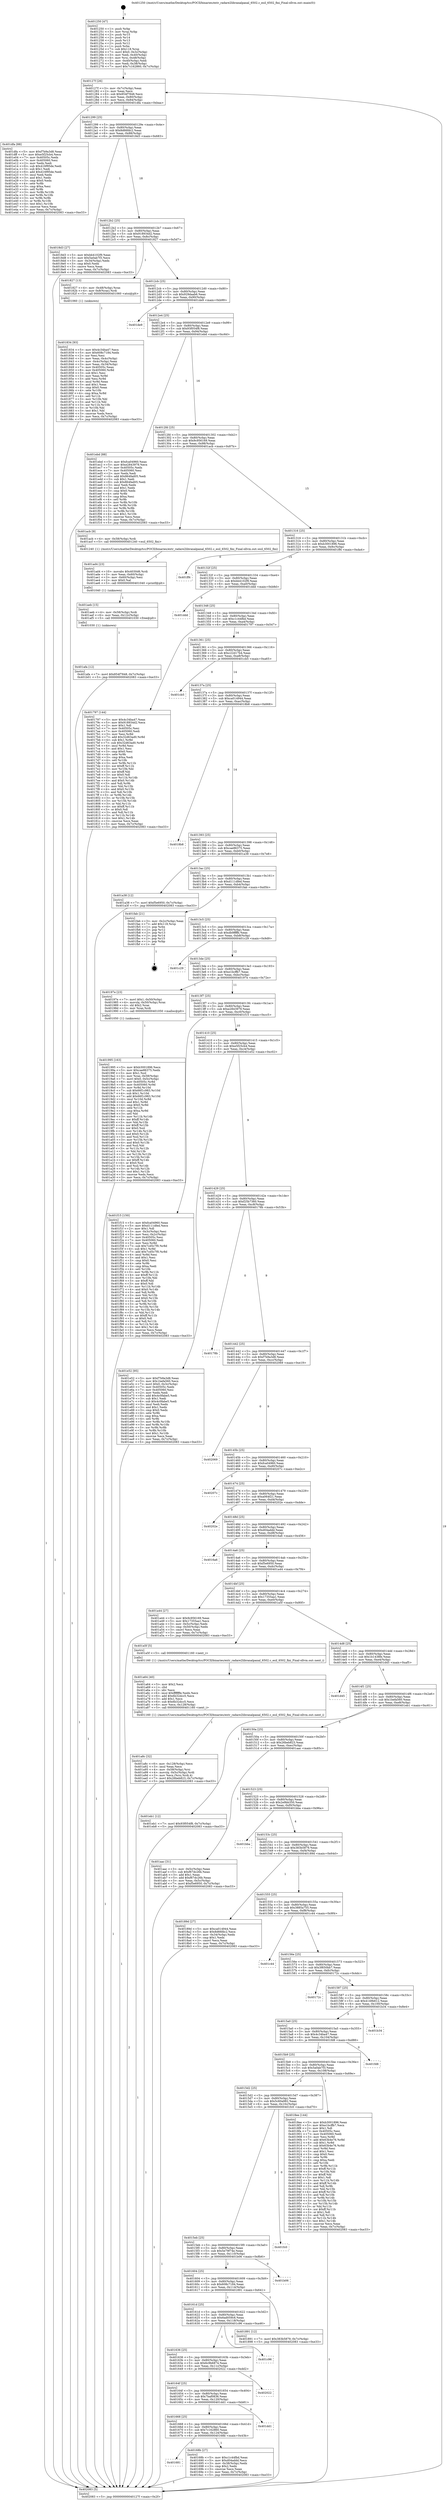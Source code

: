digraph "0x401250" {
  label = "0x401250 (/mnt/c/Users/mathe/Desktop/tcc/POCII/binaries/extr_radare2libranalpanal_6502.c_esil_6502_fini_Final-ollvm.out::main(0))"
  labelloc = "t"
  node[shape=record]

  Entry [label="",width=0.3,height=0.3,shape=circle,fillcolor=black,style=filled]
  "0x40127f" [label="{
     0x40127f [26]\l
     | [instrs]\l
     &nbsp;&nbsp;0x40127f \<+3\>: mov -0x7c(%rbp),%eax\l
     &nbsp;&nbsp;0x401282 \<+2\>: mov %eax,%ecx\l
     &nbsp;&nbsp;0x401284 \<+6\>: sub $0x854f7848,%ecx\l
     &nbsp;&nbsp;0x40128a \<+3\>: mov %eax,-0x80(%rbp)\l
     &nbsp;&nbsp;0x40128d \<+6\>: mov %ecx,-0x84(%rbp)\l
     &nbsp;&nbsp;0x401293 \<+6\>: je 0000000000401dfa \<main+0xbaa\>\l
  }"]
  "0x401dfa" [label="{
     0x401dfa [88]\l
     | [instrs]\l
     &nbsp;&nbsp;0x401dfa \<+5\>: mov $0xf7b9a3d8,%eax\l
     &nbsp;&nbsp;0x401dff \<+5\>: mov $0xe5f25cb4,%ecx\l
     &nbsp;&nbsp;0x401e04 \<+7\>: mov 0x40505c,%edx\l
     &nbsp;&nbsp;0x401e0b \<+7\>: mov 0x405060,%esi\l
     &nbsp;&nbsp;0x401e12 \<+2\>: mov %edx,%edi\l
     &nbsp;&nbsp;0x401e14 \<+6\>: sub $0x416f95de,%edi\l
     &nbsp;&nbsp;0x401e1a \<+3\>: sub $0x1,%edi\l
     &nbsp;&nbsp;0x401e1d \<+6\>: add $0x416f95de,%edi\l
     &nbsp;&nbsp;0x401e23 \<+3\>: imul %edi,%edx\l
     &nbsp;&nbsp;0x401e26 \<+3\>: and $0x1,%edx\l
     &nbsp;&nbsp;0x401e29 \<+3\>: cmp $0x0,%edx\l
     &nbsp;&nbsp;0x401e2c \<+4\>: sete %r8b\l
     &nbsp;&nbsp;0x401e30 \<+3\>: cmp $0xa,%esi\l
     &nbsp;&nbsp;0x401e33 \<+4\>: setl %r9b\l
     &nbsp;&nbsp;0x401e37 \<+3\>: mov %r8b,%r10b\l
     &nbsp;&nbsp;0x401e3a \<+3\>: and %r9b,%r10b\l
     &nbsp;&nbsp;0x401e3d \<+3\>: xor %r9b,%r8b\l
     &nbsp;&nbsp;0x401e40 \<+3\>: or %r8b,%r10b\l
     &nbsp;&nbsp;0x401e43 \<+4\>: test $0x1,%r10b\l
     &nbsp;&nbsp;0x401e47 \<+3\>: cmovne %ecx,%eax\l
     &nbsp;&nbsp;0x401e4a \<+3\>: mov %eax,-0x7c(%rbp)\l
     &nbsp;&nbsp;0x401e4d \<+5\>: jmp 0000000000402083 \<main+0xe33\>\l
  }"]
  "0x401299" [label="{
     0x401299 [25]\l
     | [instrs]\l
     &nbsp;&nbsp;0x401299 \<+5\>: jmp 000000000040129e \<main+0x4e\>\l
     &nbsp;&nbsp;0x40129e \<+3\>: mov -0x80(%rbp),%eax\l
     &nbsp;&nbsp;0x4012a1 \<+5\>: sub $0x8d66fdc2,%eax\l
     &nbsp;&nbsp;0x4012a6 \<+6\>: mov %eax,-0x88(%rbp)\l
     &nbsp;&nbsp;0x4012ac \<+6\>: je 00000000004018d3 \<main+0x683\>\l
  }"]
  Exit [label="",width=0.3,height=0.3,shape=circle,fillcolor=black,style=filled,peripheries=2]
  "0x4018d3" [label="{
     0x4018d3 [27]\l
     | [instrs]\l
     &nbsp;&nbsp;0x4018d3 \<+5\>: mov $0xbb4102f9,%eax\l
     &nbsp;&nbsp;0x4018d8 \<+5\>: mov $0x5a0ab7f3,%ecx\l
     &nbsp;&nbsp;0x4018dd \<+3\>: mov -0x34(%rbp),%edx\l
     &nbsp;&nbsp;0x4018e0 \<+3\>: cmp $0x0,%edx\l
     &nbsp;&nbsp;0x4018e3 \<+3\>: cmove %ecx,%eax\l
     &nbsp;&nbsp;0x4018e6 \<+3\>: mov %eax,-0x7c(%rbp)\l
     &nbsp;&nbsp;0x4018e9 \<+5\>: jmp 0000000000402083 \<main+0xe33\>\l
  }"]
  "0x4012b2" [label="{
     0x4012b2 [25]\l
     | [instrs]\l
     &nbsp;&nbsp;0x4012b2 \<+5\>: jmp 00000000004012b7 \<main+0x67\>\l
     &nbsp;&nbsp;0x4012b7 \<+3\>: mov -0x80(%rbp),%eax\l
     &nbsp;&nbsp;0x4012ba \<+5\>: sub $0x918934d2,%eax\l
     &nbsp;&nbsp;0x4012bf \<+6\>: mov %eax,-0x8c(%rbp)\l
     &nbsp;&nbsp;0x4012c5 \<+6\>: je 0000000000401827 \<main+0x5d7\>\l
  }"]
  "0x401afa" [label="{
     0x401afa [12]\l
     | [instrs]\l
     &nbsp;&nbsp;0x401afa \<+7\>: movl $0x854f7848,-0x7c(%rbp)\l
     &nbsp;&nbsp;0x401b01 \<+5\>: jmp 0000000000402083 \<main+0xe33\>\l
  }"]
  "0x401827" [label="{
     0x401827 [13]\l
     | [instrs]\l
     &nbsp;&nbsp;0x401827 \<+4\>: mov -0x48(%rbp),%rax\l
     &nbsp;&nbsp;0x40182b \<+4\>: mov 0x8(%rax),%rdi\l
     &nbsp;&nbsp;0x40182f \<+5\>: call 0000000000401060 \<atoi@plt\>\l
     | [calls]\l
     &nbsp;&nbsp;0x401060 \{1\} (unknown)\l
  }"]
  "0x4012cb" [label="{
     0x4012cb [25]\l
     | [instrs]\l
     &nbsp;&nbsp;0x4012cb \<+5\>: jmp 00000000004012d0 \<main+0x80\>\l
     &nbsp;&nbsp;0x4012d0 \<+3\>: mov -0x80(%rbp),%eax\l
     &nbsp;&nbsp;0x4012d3 \<+5\>: sub $0x929daab6,%eax\l
     &nbsp;&nbsp;0x4012d8 \<+6\>: mov %eax,-0x90(%rbp)\l
     &nbsp;&nbsp;0x4012de \<+6\>: je 0000000000401de9 \<main+0xb99\>\l
  }"]
  "0x401aeb" [label="{
     0x401aeb [15]\l
     | [instrs]\l
     &nbsp;&nbsp;0x401aeb \<+4\>: mov -0x58(%rbp),%rdi\l
     &nbsp;&nbsp;0x401aef \<+6\>: mov %eax,-0x12c(%rbp)\l
     &nbsp;&nbsp;0x401af5 \<+5\>: call 0000000000401030 \<free@plt\>\l
     | [calls]\l
     &nbsp;&nbsp;0x401030 \{1\} (unknown)\l
  }"]
  "0x401de9" [label="{
     0x401de9\l
  }", style=dashed]
  "0x4012e4" [label="{
     0x4012e4 [25]\l
     | [instrs]\l
     &nbsp;&nbsp;0x4012e4 \<+5\>: jmp 00000000004012e9 \<main+0x99\>\l
     &nbsp;&nbsp;0x4012e9 \<+3\>: mov -0x80(%rbp),%eax\l
     &nbsp;&nbsp;0x4012ec \<+5\>: sub $0x93f054f8,%eax\l
     &nbsp;&nbsp;0x4012f1 \<+6\>: mov %eax,-0x94(%rbp)\l
     &nbsp;&nbsp;0x4012f7 \<+6\>: je 0000000000401ebd \<main+0xc6d\>\l
  }"]
  "0x401ad4" [label="{
     0x401ad4 [23]\l
     | [instrs]\l
     &nbsp;&nbsp;0x401ad4 \<+10\>: movabs $0x4030d6,%rdi\l
     &nbsp;&nbsp;0x401ade \<+3\>: mov %eax,-0x60(%rbp)\l
     &nbsp;&nbsp;0x401ae1 \<+3\>: mov -0x60(%rbp),%esi\l
     &nbsp;&nbsp;0x401ae4 \<+2\>: mov $0x0,%al\l
     &nbsp;&nbsp;0x401ae6 \<+5\>: call 0000000000401040 \<printf@plt\>\l
     | [calls]\l
     &nbsp;&nbsp;0x401040 \{1\} (unknown)\l
  }"]
  "0x401ebd" [label="{
     0x401ebd [88]\l
     | [instrs]\l
     &nbsp;&nbsp;0x401ebd \<+5\>: mov $0xfca04960,%eax\l
     &nbsp;&nbsp;0x401ec2 \<+5\>: mov $0xe2843979,%ecx\l
     &nbsp;&nbsp;0x401ec7 \<+7\>: mov 0x40505c,%edx\l
     &nbsp;&nbsp;0x401ece \<+7\>: mov 0x405060,%esi\l
     &nbsp;&nbsp;0x401ed5 \<+2\>: mov %edx,%edi\l
     &nbsp;&nbsp;0x401ed7 \<+6\>: add $0x864fad05,%edi\l
     &nbsp;&nbsp;0x401edd \<+3\>: sub $0x1,%edi\l
     &nbsp;&nbsp;0x401ee0 \<+6\>: sub $0x864fad05,%edi\l
     &nbsp;&nbsp;0x401ee6 \<+3\>: imul %edi,%edx\l
     &nbsp;&nbsp;0x401ee9 \<+3\>: and $0x1,%edx\l
     &nbsp;&nbsp;0x401eec \<+3\>: cmp $0x0,%edx\l
     &nbsp;&nbsp;0x401eef \<+4\>: sete %r8b\l
     &nbsp;&nbsp;0x401ef3 \<+3\>: cmp $0xa,%esi\l
     &nbsp;&nbsp;0x401ef6 \<+4\>: setl %r9b\l
     &nbsp;&nbsp;0x401efa \<+3\>: mov %r8b,%r10b\l
     &nbsp;&nbsp;0x401efd \<+3\>: and %r9b,%r10b\l
     &nbsp;&nbsp;0x401f00 \<+3\>: xor %r9b,%r8b\l
     &nbsp;&nbsp;0x401f03 \<+3\>: or %r8b,%r10b\l
     &nbsp;&nbsp;0x401f06 \<+4\>: test $0x1,%r10b\l
     &nbsp;&nbsp;0x401f0a \<+3\>: cmovne %ecx,%eax\l
     &nbsp;&nbsp;0x401f0d \<+3\>: mov %eax,-0x7c(%rbp)\l
     &nbsp;&nbsp;0x401f10 \<+5\>: jmp 0000000000402083 \<main+0xe33\>\l
  }"]
  "0x4012fd" [label="{
     0x4012fd [25]\l
     | [instrs]\l
     &nbsp;&nbsp;0x4012fd \<+5\>: jmp 0000000000401302 \<main+0xb2\>\l
     &nbsp;&nbsp;0x401302 \<+3\>: mov -0x80(%rbp),%eax\l
     &nbsp;&nbsp;0x401305 \<+5\>: sub $0x9c956169,%eax\l
     &nbsp;&nbsp;0x40130a \<+6\>: mov %eax,-0x98(%rbp)\l
     &nbsp;&nbsp;0x401310 \<+6\>: je 0000000000401acb \<main+0x87b\>\l
  }"]
  "0x401a8c" [label="{
     0x401a8c [32]\l
     | [instrs]\l
     &nbsp;&nbsp;0x401a8c \<+6\>: mov -0x128(%rbp),%ecx\l
     &nbsp;&nbsp;0x401a92 \<+3\>: imul %eax,%ecx\l
     &nbsp;&nbsp;0x401a95 \<+4\>: mov -0x58(%rbp),%rsi\l
     &nbsp;&nbsp;0x401a99 \<+4\>: movslq -0x5c(%rbp),%rdi\l
     &nbsp;&nbsp;0x401a9d \<+3\>: mov %ecx,(%rsi,%rdi,4)\l
     &nbsp;&nbsp;0x401aa0 \<+7\>: movl $0x26beb823,-0x7c(%rbp)\l
     &nbsp;&nbsp;0x401aa7 \<+5\>: jmp 0000000000402083 \<main+0xe33\>\l
  }"]
  "0x401acb" [label="{
     0x401acb [9]\l
     | [instrs]\l
     &nbsp;&nbsp;0x401acb \<+4\>: mov -0x58(%rbp),%rdi\l
     &nbsp;&nbsp;0x401acf \<+5\>: call 0000000000401240 \<esil_6502_fini\>\l
     | [calls]\l
     &nbsp;&nbsp;0x401240 \{1\} (/mnt/c/Users/mathe/Desktop/tcc/POCII/binaries/extr_radare2libranalpanal_6502.c_esil_6502_fini_Final-ollvm.out::esil_6502_fini)\l
  }"]
  "0x401316" [label="{
     0x401316 [25]\l
     | [instrs]\l
     &nbsp;&nbsp;0x401316 \<+5\>: jmp 000000000040131b \<main+0xcb\>\l
     &nbsp;&nbsp;0x40131b \<+3\>: mov -0x80(%rbp),%eax\l
     &nbsp;&nbsp;0x40131e \<+5\>: sub $0xb3001896,%eax\l
     &nbsp;&nbsp;0x401323 \<+6\>: mov %eax,-0x9c(%rbp)\l
     &nbsp;&nbsp;0x401329 \<+6\>: je 0000000000401ff4 \<main+0xda4\>\l
  }"]
  "0x401a64" [label="{
     0x401a64 [40]\l
     | [instrs]\l
     &nbsp;&nbsp;0x401a64 \<+5\>: mov $0x2,%ecx\l
     &nbsp;&nbsp;0x401a69 \<+1\>: cltd\l
     &nbsp;&nbsp;0x401a6a \<+2\>: idiv %ecx\l
     &nbsp;&nbsp;0x401a6c \<+6\>: imul $0xfffffffe,%edx,%ecx\l
     &nbsp;&nbsp;0x401a72 \<+6\>: add $0x6b32dcc5,%ecx\l
     &nbsp;&nbsp;0x401a78 \<+3\>: add $0x1,%ecx\l
     &nbsp;&nbsp;0x401a7b \<+6\>: sub $0x6b32dcc5,%ecx\l
     &nbsp;&nbsp;0x401a81 \<+6\>: mov %ecx,-0x128(%rbp)\l
     &nbsp;&nbsp;0x401a87 \<+5\>: call 0000000000401160 \<next_i\>\l
     | [calls]\l
     &nbsp;&nbsp;0x401160 \{1\} (/mnt/c/Users/mathe/Desktop/tcc/POCII/binaries/extr_radare2libranalpanal_6502.c_esil_6502_fini_Final-ollvm.out::next_i)\l
  }"]
  "0x401ff4" [label="{
     0x401ff4\l
  }", style=dashed]
  "0x40132f" [label="{
     0x40132f [25]\l
     | [instrs]\l
     &nbsp;&nbsp;0x40132f \<+5\>: jmp 0000000000401334 \<main+0xe4\>\l
     &nbsp;&nbsp;0x401334 \<+3\>: mov -0x80(%rbp),%eax\l
     &nbsp;&nbsp;0x401337 \<+5\>: sub $0xbb4102f9,%eax\l
     &nbsp;&nbsp;0x40133c \<+6\>: mov %eax,-0xa0(%rbp)\l
     &nbsp;&nbsp;0x401342 \<+6\>: je 0000000000401ddd \<main+0xb8d\>\l
  }"]
  "0x401995" [label="{
     0x401995 [163]\l
     | [instrs]\l
     &nbsp;&nbsp;0x401995 \<+5\>: mov $0xb3001896,%ecx\l
     &nbsp;&nbsp;0x40199a \<+5\>: mov $0xcae86375,%edx\l
     &nbsp;&nbsp;0x40199f \<+3\>: mov $0x1,%sil\l
     &nbsp;&nbsp;0x4019a2 \<+4\>: mov %rax,-0x58(%rbp)\l
     &nbsp;&nbsp;0x4019a6 \<+7\>: movl $0x0,-0x5c(%rbp)\l
     &nbsp;&nbsp;0x4019ad \<+8\>: mov 0x40505c,%r8d\l
     &nbsp;&nbsp;0x4019b5 \<+8\>: mov 0x405060,%r9d\l
     &nbsp;&nbsp;0x4019bd \<+3\>: mov %r8d,%r10d\l
     &nbsp;&nbsp;0x4019c0 \<+7\>: sub $0x66f1c983,%r10d\l
     &nbsp;&nbsp;0x4019c7 \<+4\>: sub $0x1,%r10d\l
     &nbsp;&nbsp;0x4019cb \<+7\>: add $0x66f1c983,%r10d\l
     &nbsp;&nbsp;0x4019d2 \<+4\>: imul %r10d,%r8d\l
     &nbsp;&nbsp;0x4019d6 \<+4\>: and $0x1,%r8d\l
     &nbsp;&nbsp;0x4019da \<+4\>: cmp $0x0,%r8d\l
     &nbsp;&nbsp;0x4019de \<+4\>: sete %r11b\l
     &nbsp;&nbsp;0x4019e2 \<+4\>: cmp $0xa,%r9d\l
     &nbsp;&nbsp;0x4019e6 \<+3\>: setl %bl\l
     &nbsp;&nbsp;0x4019e9 \<+3\>: mov %r11b,%r14b\l
     &nbsp;&nbsp;0x4019ec \<+4\>: xor $0xff,%r14b\l
     &nbsp;&nbsp;0x4019f0 \<+3\>: mov %bl,%r15b\l
     &nbsp;&nbsp;0x4019f3 \<+4\>: xor $0xff,%r15b\l
     &nbsp;&nbsp;0x4019f7 \<+4\>: xor $0x0,%sil\l
     &nbsp;&nbsp;0x4019fb \<+3\>: mov %r14b,%r12b\l
     &nbsp;&nbsp;0x4019fe \<+4\>: and $0x0,%r12b\l
     &nbsp;&nbsp;0x401a02 \<+3\>: and %sil,%r11b\l
     &nbsp;&nbsp;0x401a05 \<+3\>: mov %r15b,%r13b\l
     &nbsp;&nbsp;0x401a08 \<+4\>: and $0x0,%r13b\l
     &nbsp;&nbsp;0x401a0c \<+3\>: and %sil,%bl\l
     &nbsp;&nbsp;0x401a0f \<+3\>: or %r11b,%r12b\l
     &nbsp;&nbsp;0x401a12 \<+3\>: or %bl,%r13b\l
     &nbsp;&nbsp;0x401a15 \<+3\>: xor %r13b,%r12b\l
     &nbsp;&nbsp;0x401a18 \<+3\>: or %r15b,%r14b\l
     &nbsp;&nbsp;0x401a1b \<+4\>: xor $0xff,%r14b\l
     &nbsp;&nbsp;0x401a1f \<+4\>: or $0x0,%sil\l
     &nbsp;&nbsp;0x401a23 \<+3\>: and %sil,%r14b\l
     &nbsp;&nbsp;0x401a26 \<+3\>: or %r14b,%r12b\l
     &nbsp;&nbsp;0x401a29 \<+4\>: test $0x1,%r12b\l
     &nbsp;&nbsp;0x401a2d \<+3\>: cmovne %edx,%ecx\l
     &nbsp;&nbsp;0x401a30 \<+3\>: mov %ecx,-0x7c(%rbp)\l
     &nbsp;&nbsp;0x401a33 \<+5\>: jmp 0000000000402083 \<main+0xe33\>\l
  }"]
  "0x401ddd" [label="{
     0x401ddd\l
  }", style=dashed]
  "0x401348" [label="{
     0x401348 [25]\l
     | [instrs]\l
     &nbsp;&nbsp;0x401348 \<+5\>: jmp 000000000040134d \<main+0xfd\>\l
     &nbsp;&nbsp;0x40134d \<+3\>: mov -0x80(%rbp),%eax\l
     &nbsp;&nbsp;0x401350 \<+5\>: sub $0xc1c44fbd,%eax\l
     &nbsp;&nbsp;0x401355 \<+6\>: mov %eax,-0xa4(%rbp)\l
     &nbsp;&nbsp;0x40135b \<+6\>: je 0000000000401797 \<main+0x547\>\l
  }"]
  "0x401834" [label="{
     0x401834 [93]\l
     | [instrs]\l
     &nbsp;&nbsp;0x401834 \<+5\>: mov $0x4c34ba47,%ecx\l
     &nbsp;&nbsp;0x401839 \<+5\>: mov $0x608c7184,%edx\l
     &nbsp;&nbsp;0x40183e \<+2\>: xor %esi,%esi\l
     &nbsp;&nbsp;0x401840 \<+3\>: mov %eax,-0x4c(%rbp)\l
     &nbsp;&nbsp;0x401843 \<+3\>: mov -0x4c(%rbp),%eax\l
     &nbsp;&nbsp;0x401846 \<+3\>: mov %eax,-0x34(%rbp)\l
     &nbsp;&nbsp;0x401849 \<+7\>: mov 0x40505c,%eax\l
     &nbsp;&nbsp;0x401850 \<+8\>: mov 0x405060,%r8d\l
     &nbsp;&nbsp;0x401858 \<+3\>: sub $0x1,%esi\l
     &nbsp;&nbsp;0x40185b \<+3\>: mov %eax,%r9d\l
     &nbsp;&nbsp;0x40185e \<+3\>: add %esi,%r9d\l
     &nbsp;&nbsp;0x401861 \<+4\>: imul %r9d,%eax\l
     &nbsp;&nbsp;0x401865 \<+3\>: and $0x1,%eax\l
     &nbsp;&nbsp;0x401868 \<+3\>: cmp $0x0,%eax\l
     &nbsp;&nbsp;0x40186b \<+4\>: sete %r10b\l
     &nbsp;&nbsp;0x40186f \<+4\>: cmp $0xa,%r8d\l
     &nbsp;&nbsp;0x401873 \<+4\>: setl %r11b\l
     &nbsp;&nbsp;0x401877 \<+3\>: mov %r10b,%bl\l
     &nbsp;&nbsp;0x40187a \<+3\>: and %r11b,%bl\l
     &nbsp;&nbsp;0x40187d \<+3\>: xor %r11b,%r10b\l
     &nbsp;&nbsp;0x401880 \<+3\>: or %r10b,%bl\l
     &nbsp;&nbsp;0x401883 \<+3\>: test $0x1,%bl\l
     &nbsp;&nbsp;0x401886 \<+3\>: cmovne %edx,%ecx\l
     &nbsp;&nbsp;0x401889 \<+3\>: mov %ecx,-0x7c(%rbp)\l
     &nbsp;&nbsp;0x40188c \<+5\>: jmp 0000000000402083 \<main+0xe33\>\l
  }"]
  "0x401797" [label="{
     0x401797 [144]\l
     | [instrs]\l
     &nbsp;&nbsp;0x401797 \<+5\>: mov $0x4c34ba47,%eax\l
     &nbsp;&nbsp;0x40179c \<+5\>: mov $0x918934d2,%ecx\l
     &nbsp;&nbsp;0x4017a1 \<+2\>: mov $0x1,%dl\l
     &nbsp;&nbsp;0x4017a3 \<+7\>: mov 0x40505c,%esi\l
     &nbsp;&nbsp;0x4017aa \<+7\>: mov 0x405060,%edi\l
     &nbsp;&nbsp;0x4017b1 \<+3\>: mov %esi,%r8d\l
     &nbsp;&nbsp;0x4017b4 \<+7\>: add $0x32d63ad0,%r8d\l
     &nbsp;&nbsp;0x4017bb \<+4\>: sub $0x1,%r8d\l
     &nbsp;&nbsp;0x4017bf \<+7\>: sub $0x32d63ad0,%r8d\l
     &nbsp;&nbsp;0x4017c6 \<+4\>: imul %r8d,%esi\l
     &nbsp;&nbsp;0x4017ca \<+3\>: and $0x1,%esi\l
     &nbsp;&nbsp;0x4017cd \<+3\>: cmp $0x0,%esi\l
     &nbsp;&nbsp;0x4017d0 \<+4\>: sete %r9b\l
     &nbsp;&nbsp;0x4017d4 \<+3\>: cmp $0xa,%edi\l
     &nbsp;&nbsp;0x4017d7 \<+4\>: setl %r10b\l
     &nbsp;&nbsp;0x4017db \<+3\>: mov %r9b,%r11b\l
     &nbsp;&nbsp;0x4017de \<+4\>: xor $0xff,%r11b\l
     &nbsp;&nbsp;0x4017e2 \<+3\>: mov %r10b,%bl\l
     &nbsp;&nbsp;0x4017e5 \<+3\>: xor $0xff,%bl\l
     &nbsp;&nbsp;0x4017e8 \<+3\>: xor $0x0,%dl\l
     &nbsp;&nbsp;0x4017eb \<+3\>: mov %r11b,%r14b\l
     &nbsp;&nbsp;0x4017ee \<+4\>: and $0x0,%r14b\l
     &nbsp;&nbsp;0x4017f2 \<+3\>: and %dl,%r9b\l
     &nbsp;&nbsp;0x4017f5 \<+3\>: mov %bl,%r15b\l
     &nbsp;&nbsp;0x4017f8 \<+4\>: and $0x0,%r15b\l
     &nbsp;&nbsp;0x4017fc \<+3\>: and %dl,%r10b\l
     &nbsp;&nbsp;0x4017ff \<+3\>: or %r9b,%r14b\l
     &nbsp;&nbsp;0x401802 \<+3\>: or %r10b,%r15b\l
     &nbsp;&nbsp;0x401805 \<+3\>: xor %r15b,%r14b\l
     &nbsp;&nbsp;0x401808 \<+3\>: or %bl,%r11b\l
     &nbsp;&nbsp;0x40180b \<+4\>: xor $0xff,%r11b\l
     &nbsp;&nbsp;0x40180f \<+3\>: or $0x0,%dl\l
     &nbsp;&nbsp;0x401812 \<+3\>: and %dl,%r11b\l
     &nbsp;&nbsp;0x401815 \<+3\>: or %r11b,%r14b\l
     &nbsp;&nbsp;0x401818 \<+4\>: test $0x1,%r14b\l
     &nbsp;&nbsp;0x40181c \<+3\>: cmovne %ecx,%eax\l
     &nbsp;&nbsp;0x40181f \<+3\>: mov %eax,-0x7c(%rbp)\l
     &nbsp;&nbsp;0x401822 \<+5\>: jmp 0000000000402083 \<main+0xe33\>\l
  }"]
  "0x401361" [label="{
     0x401361 [25]\l
     | [instrs]\l
     &nbsp;&nbsp;0x401361 \<+5\>: jmp 0000000000401366 \<main+0x116\>\l
     &nbsp;&nbsp;0x401366 \<+3\>: mov -0x80(%rbp),%eax\l
     &nbsp;&nbsp;0x401369 \<+5\>: sub $0xc22d17b4,%eax\l
     &nbsp;&nbsp;0x40136e \<+6\>: mov %eax,-0xa8(%rbp)\l
     &nbsp;&nbsp;0x401374 \<+6\>: je 0000000000401cb5 \<main+0xa65\>\l
  }"]
  "0x401250" [label="{
     0x401250 [47]\l
     | [instrs]\l
     &nbsp;&nbsp;0x401250 \<+1\>: push %rbp\l
     &nbsp;&nbsp;0x401251 \<+3\>: mov %rsp,%rbp\l
     &nbsp;&nbsp;0x401254 \<+2\>: push %r15\l
     &nbsp;&nbsp;0x401256 \<+2\>: push %r14\l
     &nbsp;&nbsp;0x401258 \<+2\>: push %r13\l
     &nbsp;&nbsp;0x40125a \<+2\>: push %r12\l
     &nbsp;&nbsp;0x40125c \<+1\>: push %rbx\l
     &nbsp;&nbsp;0x40125d \<+7\>: sub $0x118,%rsp\l
     &nbsp;&nbsp;0x401264 \<+7\>: movl $0x0,-0x3c(%rbp)\l
     &nbsp;&nbsp;0x40126b \<+3\>: mov %edi,-0x40(%rbp)\l
     &nbsp;&nbsp;0x40126e \<+4\>: mov %rsi,-0x48(%rbp)\l
     &nbsp;&nbsp;0x401272 \<+3\>: mov -0x40(%rbp),%edi\l
     &nbsp;&nbsp;0x401275 \<+3\>: mov %edi,-0x38(%rbp)\l
     &nbsp;&nbsp;0x401278 \<+7\>: movl $0x7c162860,-0x7c(%rbp)\l
  }"]
  "0x401cb5" [label="{
     0x401cb5\l
  }", style=dashed]
  "0x40137a" [label="{
     0x40137a [25]\l
     | [instrs]\l
     &nbsp;&nbsp;0x40137a \<+5\>: jmp 000000000040137f \<main+0x12f\>\l
     &nbsp;&nbsp;0x40137f \<+3\>: mov -0x80(%rbp),%eax\l
     &nbsp;&nbsp;0x401382 \<+5\>: sub $0xca014944,%eax\l
     &nbsp;&nbsp;0x401387 \<+6\>: mov %eax,-0xac(%rbp)\l
     &nbsp;&nbsp;0x40138d \<+6\>: je 00000000004018b8 \<main+0x668\>\l
  }"]
  "0x402083" [label="{
     0x402083 [5]\l
     | [instrs]\l
     &nbsp;&nbsp;0x402083 \<+5\>: jmp 000000000040127f \<main+0x2f\>\l
  }"]
  "0x4018b8" [label="{
     0x4018b8\l
  }", style=dashed]
  "0x401393" [label="{
     0x401393 [25]\l
     | [instrs]\l
     &nbsp;&nbsp;0x401393 \<+5\>: jmp 0000000000401398 \<main+0x148\>\l
     &nbsp;&nbsp;0x401398 \<+3\>: mov -0x80(%rbp),%eax\l
     &nbsp;&nbsp;0x40139b \<+5\>: sub $0xcae86375,%eax\l
     &nbsp;&nbsp;0x4013a0 \<+6\>: mov %eax,-0xb0(%rbp)\l
     &nbsp;&nbsp;0x4013a6 \<+6\>: je 0000000000401a38 \<main+0x7e8\>\l
  }"]
  "0x401681" [label="{
     0x401681\l
  }", style=dashed]
  "0x401a38" [label="{
     0x401a38 [12]\l
     | [instrs]\l
     &nbsp;&nbsp;0x401a38 \<+7\>: movl $0xf5e6950,-0x7c(%rbp)\l
     &nbsp;&nbsp;0x401a3f \<+5\>: jmp 0000000000402083 \<main+0xe33\>\l
  }"]
  "0x4013ac" [label="{
     0x4013ac [25]\l
     | [instrs]\l
     &nbsp;&nbsp;0x4013ac \<+5\>: jmp 00000000004013b1 \<main+0x161\>\l
     &nbsp;&nbsp;0x4013b1 \<+3\>: mov -0x80(%rbp),%eax\l
     &nbsp;&nbsp;0x4013b4 \<+5\>: sub $0xd111dfed,%eax\l
     &nbsp;&nbsp;0x4013b9 \<+6\>: mov %eax,-0xb4(%rbp)\l
     &nbsp;&nbsp;0x4013bf \<+6\>: je 0000000000401fab \<main+0xd5b\>\l
  }"]
  "0x40168b" [label="{
     0x40168b [27]\l
     | [instrs]\l
     &nbsp;&nbsp;0x40168b \<+5\>: mov $0xc1c44fbd,%eax\l
     &nbsp;&nbsp;0x401690 \<+5\>: mov $0xd04addd,%ecx\l
     &nbsp;&nbsp;0x401695 \<+3\>: mov -0x38(%rbp),%edx\l
     &nbsp;&nbsp;0x401698 \<+3\>: cmp $0x2,%edx\l
     &nbsp;&nbsp;0x40169b \<+3\>: cmovne %ecx,%eax\l
     &nbsp;&nbsp;0x40169e \<+3\>: mov %eax,-0x7c(%rbp)\l
     &nbsp;&nbsp;0x4016a1 \<+5\>: jmp 0000000000402083 \<main+0xe33\>\l
  }"]
  "0x401fab" [label="{
     0x401fab [21]\l
     | [instrs]\l
     &nbsp;&nbsp;0x401fab \<+3\>: mov -0x2c(%rbp),%eax\l
     &nbsp;&nbsp;0x401fae \<+7\>: add $0x118,%rsp\l
     &nbsp;&nbsp;0x401fb5 \<+1\>: pop %rbx\l
     &nbsp;&nbsp;0x401fb6 \<+2\>: pop %r12\l
     &nbsp;&nbsp;0x401fb8 \<+2\>: pop %r13\l
     &nbsp;&nbsp;0x401fba \<+2\>: pop %r14\l
     &nbsp;&nbsp;0x401fbc \<+2\>: pop %r15\l
     &nbsp;&nbsp;0x401fbe \<+1\>: pop %rbp\l
     &nbsp;&nbsp;0x401fbf \<+1\>: ret\l
  }"]
  "0x4013c5" [label="{
     0x4013c5 [25]\l
     | [instrs]\l
     &nbsp;&nbsp;0x4013c5 \<+5\>: jmp 00000000004013ca \<main+0x17a\>\l
     &nbsp;&nbsp;0x4013ca \<+3\>: mov -0x80(%rbp),%eax\l
     &nbsp;&nbsp;0x4013cd \<+5\>: sub $0xdb9ffffb,%eax\l
     &nbsp;&nbsp;0x4013d2 \<+6\>: mov %eax,-0xb8(%rbp)\l
     &nbsp;&nbsp;0x4013d8 \<+6\>: je 0000000000401c29 \<main+0x9d9\>\l
  }"]
  "0x401668" [label="{
     0x401668 [25]\l
     | [instrs]\l
     &nbsp;&nbsp;0x401668 \<+5\>: jmp 000000000040166d \<main+0x41d\>\l
     &nbsp;&nbsp;0x40166d \<+3\>: mov -0x80(%rbp),%eax\l
     &nbsp;&nbsp;0x401670 \<+5\>: sub $0x7c162860,%eax\l
     &nbsp;&nbsp;0x401675 \<+6\>: mov %eax,-0x124(%rbp)\l
     &nbsp;&nbsp;0x40167b \<+6\>: je 000000000040168b \<main+0x43b\>\l
  }"]
  "0x401c29" [label="{
     0x401c29\l
  }", style=dashed]
  "0x4013de" [label="{
     0x4013de [25]\l
     | [instrs]\l
     &nbsp;&nbsp;0x4013de \<+5\>: jmp 00000000004013e3 \<main+0x193\>\l
     &nbsp;&nbsp;0x4013e3 \<+3\>: mov -0x80(%rbp),%eax\l
     &nbsp;&nbsp;0x4013e6 \<+5\>: sub $0xe1bcffb7,%eax\l
     &nbsp;&nbsp;0x4013eb \<+6\>: mov %eax,-0xbc(%rbp)\l
     &nbsp;&nbsp;0x4013f1 \<+6\>: je 000000000040197e \<main+0x72e\>\l
  }"]
  "0x401dd1" [label="{
     0x401dd1\l
  }", style=dashed]
  "0x40197e" [label="{
     0x40197e [23]\l
     | [instrs]\l
     &nbsp;&nbsp;0x40197e \<+7\>: movl $0x1,-0x50(%rbp)\l
     &nbsp;&nbsp;0x401985 \<+4\>: movslq -0x50(%rbp),%rax\l
     &nbsp;&nbsp;0x401989 \<+4\>: shl $0x2,%rax\l
     &nbsp;&nbsp;0x40198d \<+3\>: mov %rax,%rdi\l
     &nbsp;&nbsp;0x401990 \<+5\>: call 0000000000401050 \<malloc@plt\>\l
     | [calls]\l
     &nbsp;&nbsp;0x401050 \{1\} (unknown)\l
  }"]
  "0x4013f7" [label="{
     0x4013f7 [25]\l
     | [instrs]\l
     &nbsp;&nbsp;0x4013f7 \<+5\>: jmp 00000000004013fc \<main+0x1ac\>\l
     &nbsp;&nbsp;0x4013fc \<+3\>: mov -0x80(%rbp),%eax\l
     &nbsp;&nbsp;0x4013ff \<+5\>: sub $0xe2843979,%eax\l
     &nbsp;&nbsp;0x401404 \<+6\>: mov %eax,-0xc0(%rbp)\l
     &nbsp;&nbsp;0x40140a \<+6\>: je 0000000000401f15 \<main+0xcc5\>\l
  }"]
  "0x40164f" [label="{
     0x40164f [25]\l
     | [instrs]\l
     &nbsp;&nbsp;0x40164f \<+5\>: jmp 0000000000401654 \<main+0x404\>\l
     &nbsp;&nbsp;0x401654 \<+3\>: mov -0x80(%rbp),%eax\l
     &nbsp;&nbsp;0x401657 \<+5\>: sub $0x7baf0836,%eax\l
     &nbsp;&nbsp;0x40165c \<+6\>: mov %eax,-0x120(%rbp)\l
     &nbsp;&nbsp;0x401662 \<+6\>: je 0000000000401dd1 \<main+0xb81\>\l
  }"]
  "0x401f15" [label="{
     0x401f15 [150]\l
     | [instrs]\l
     &nbsp;&nbsp;0x401f15 \<+5\>: mov $0xfca04960,%eax\l
     &nbsp;&nbsp;0x401f1a \<+5\>: mov $0xd111dfed,%ecx\l
     &nbsp;&nbsp;0x401f1f \<+2\>: mov $0x1,%dl\l
     &nbsp;&nbsp;0x401f21 \<+3\>: mov -0x3c(%rbp),%esi\l
     &nbsp;&nbsp;0x401f24 \<+3\>: mov %esi,-0x2c(%rbp)\l
     &nbsp;&nbsp;0x401f27 \<+7\>: mov 0x40505c,%esi\l
     &nbsp;&nbsp;0x401f2e \<+7\>: mov 0x405060,%edi\l
     &nbsp;&nbsp;0x401f35 \<+3\>: mov %esi,%r8d\l
     &nbsp;&nbsp;0x401f38 \<+7\>: sub $0x7cd5c7f0,%r8d\l
     &nbsp;&nbsp;0x401f3f \<+4\>: sub $0x1,%r8d\l
     &nbsp;&nbsp;0x401f43 \<+7\>: add $0x7cd5c7f0,%r8d\l
     &nbsp;&nbsp;0x401f4a \<+4\>: imul %r8d,%esi\l
     &nbsp;&nbsp;0x401f4e \<+3\>: and $0x1,%esi\l
     &nbsp;&nbsp;0x401f51 \<+3\>: cmp $0x0,%esi\l
     &nbsp;&nbsp;0x401f54 \<+4\>: sete %r9b\l
     &nbsp;&nbsp;0x401f58 \<+3\>: cmp $0xa,%edi\l
     &nbsp;&nbsp;0x401f5b \<+4\>: setl %r10b\l
     &nbsp;&nbsp;0x401f5f \<+3\>: mov %r9b,%r11b\l
     &nbsp;&nbsp;0x401f62 \<+4\>: xor $0xff,%r11b\l
     &nbsp;&nbsp;0x401f66 \<+3\>: mov %r10b,%bl\l
     &nbsp;&nbsp;0x401f69 \<+3\>: xor $0xff,%bl\l
     &nbsp;&nbsp;0x401f6c \<+3\>: xor $0x0,%dl\l
     &nbsp;&nbsp;0x401f6f \<+3\>: mov %r11b,%r14b\l
     &nbsp;&nbsp;0x401f72 \<+4\>: and $0x0,%r14b\l
     &nbsp;&nbsp;0x401f76 \<+3\>: and %dl,%r9b\l
     &nbsp;&nbsp;0x401f79 \<+3\>: mov %bl,%r15b\l
     &nbsp;&nbsp;0x401f7c \<+4\>: and $0x0,%r15b\l
     &nbsp;&nbsp;0x401f80 \<+3\>: and %dl,%r10b\l
     &nbsp;&nbsp;0x401f83 \<+3\>: or %r9b,%r14b\l
     &nbsp;&nbsp;0x401f86 \<+3\>: or %r10b,%r15b\l
     &nbsp;&nbsp;0x401f89 \<+3\>: xor %r15b,%r14b\l
     &nbsp;&nbsp;0x401f8c \<+3\>: or %bl,%r11b\l
     &nbsp;&nbsp;0x401f8f \<+4\>: xor $0xff,%r11b\l
     &nbsp;&nbsp;0x401f93 \<+3\>: or $0x0,%dl\l
     &nbsp;&nbsp;0x401f96 \<+3\>: and %dl,%r11b\l
     &nbsp;&nbsp;0x401f99 \<+3\>: or %r11b,%r14b\l
     &nbsp;&nbsp;0x401f9c \<+4\>: test $0x1,%r14b\l
     &nbsp;&nbsp;0x401fa0 \<+3\>: cmovne %ecx,%eax\l
     &nbsp;&nbsp;0x401fa3 \<+3\>: mov %eax,-0x7c(%rbp)\l
     &nbsp;&nbsp;0x401fa6 \<+5\>: jmp 0000000000402083 \<main+0xe33\>\l
  }"]
  "0x401410" [label="{
     0x401410 [25]\l
     | [instrs]\l
     &nbsp;&nbsp;0x401410 \<+5\>: jmp 0000000000401415 \<main+0x1c5\>\l
     &nbsp;&nbsp;0x401415 \<+3\>: mov -0x80(%rbp),%eax\l
     &nbsp;&nbsp;0x401418 \<+5\>: sub $0xe5f25cb4,%eax\l
     &nbsp;&nbsp;0x40141d \<+6\>: mov %eax,-0xc4(%rbp)\l
     &nbsp;&nbsp;0x401423 \<+6\>: je 0000000000401e52 \<main+0xc02\>\l
  }"]
  "0x402022" [label="{
     0x402022\l
  }", style=dashed]
  "0x401e52" [label="{
     0x401e52 [95]\l
     | [instrs]\l
     &nbsp;&nbsp;0x401e52 \<+5\>: mov $0xf7b9a3d8,%eax\l
     &nbsp;&nbsp;0x401e57 \<+5\>: mov $0x1befa560,%ecx\l
     &nbsp;&nbsp;0x401e5c \<+7\>: movl $0x0,-0x3c(%rbp)\l
     &nbsp;&nbsp;0x401e63 \<+7\>: mov 0x40505c,%edx\l
     &nbsp;&nbsp;0x401e6a \<+7\>: mov 0x405060,%esi\l
     &nbsp;&nbsp;0x401e71 \<+2\>: mov %edx,%edi\l
     &nbsp;&nbsp;0x401e73 \<+6\>: add $0x4c0fabe5,%edi\l
     &nbsp;&nbsp;0x401e79 \<+3\>: sub $0x1,%edi\l
     &nbsp;&nbsp;0x401e7c \<+6\>: sub $0x4c0fabe5,%edi\l
     &nbsp;&nbsp;0x401e82 \<+3\>: imul %edi,%edx\l
     &nbsp;&nbsp;0x401e85 \<+3\>: and $0x1,%edx\l
     &nbsp;&nbsp;0x401e88 \<+3\>: cmp $0x0,%edx\l
     &nbsp;&nbsp;0x401e8b \<+4\>: sete %r8b\l
     &nbsp;&nbsp;0x401e8f \<+3\>: cmp $0xa,%esi\l
     &nbsp;&nbsp;0x401e92 \<+4\>: setl %r9b\l
     &nbsp;&nbsp;0x401e96 \<+3\>: mov %r8b,%r10b\l
     &nbsp;&nbsp;0x401e99 \<+3\>: and %r9b,%r10b\l
     &nbsp;&nbsp;0x401e9c \<+3\>: xor %r9b,%r8b\l
     &nbsp;&nbsp;0x401e9f \<+3\>: or %r8b,%r10b\l
     &nbsp;&nbsp;0x401ea2 \<+4\>: test $0x1,%r10b\l
     &nbsp;&nbsp;0x401ea6 \<+3\>: cmovne %ecx,%eax\l
     &nbsp;&nbsp;0x401ea9 \<+3\>: mov %eax,-0x7c(%rbp)\l
     &nbsp;&nbsp;0x401eac \<+5\>: jmp 0000000000402083 \<main+0xe33\>\l
  }"]
  "0x401429" [label="{
     0x401429 [25]\l
     | [instrs]\l
     &nbsp;&nbsp;0x401429 \<+5\>: jmp 000000000040142e \<main+0x1de\>\l
     &nbsp;&nbsp;0x40142e \<+3\>: mov -0x80(%rbp),%eax\l
     &nbsp;&nbsp;0x401431 \<+5\>: sub $0xf25b7360,%eax\l
     &nbsp;&nbsp;0x401436 \<+6\>: mov %eax,-0xc8(%rbp)\l
     &nbsp;&nbsp;0x40143c \<+6\>: je 000000000040178b \<main+0x53b\>\l
  }"]
  "0x401636" [label="{
     0x401636 [25]\l
     | [instrs]\l
     &nbsp;&nbsp;0x401636 \<+5\>: jmp 000000000040163b \<main+0x3eb\>\l
     &nbsp;&nbsp;0x40163b \<+3\>: mov -0x80(%rbp),%eax\l
     &nbsp;&nbsp;0x40163e \<+5\>: sub $0x6c9b6874,%eax\l
     &nbsp;&nbsp;0x401643 \<+6\>: mov %eax,-0x11c(%rbp)\l
     &nbsp;&nbsp;0x401649 \<+6\>: je 0000000000402022 \<main+0xdd2\>\l
  }"]
  "0x40178b" [label="{
     0x40178b\l
  }", style=dashed]
  "0x401442" [label="{
     0x401442 [25]\l
     | [instrs]\l
     &nbsp;&nbsp;0x401442 \<+5\>: jmp 0000000000401447 \<main+0x1f7\>\l
     &nbsp;&nbsp;0x401447 \<+3\>: mov -0x80(%rbp),%eax\l
     &nbsp;&nbsp;0x40144a \<+5\>: sub $0xf7b9a3d8,%eax\l
     &nbsp;&nbsp;0x40144f \<+6\>: mov %eax,-0xcc(%rbp)\l
     &nbsp;&nbsp;0x401455 \<+6\>: je 0000000000402069 \<main+0xe19\>\l
  }"]
  "0x401c96" [label="{
     0x401c96\l
  }", style=dashed]
  "0x402069" [label="{
     0x402069\l
  }", style=dashed]
  "0x40145b" [label="{
     0x40145b [25]\l
     | [instrs]\l
     &nbsp;&nbsp;0x40145b \<+5\>: jmp 0000000000401460 \<main+0x210\>\l
     &nbsp;&nbsp;0x401460 \<+3\>: mov -0x80(%rbp),%eax\l
     &nbsp;&nbsp;0x401463 \<+5\>: sub $0xfca04960,%eax\l
     &nbsp;&nbsp;0x401468 \<+6\>: mov %eax,-0xd0(%rbp)\l
     &nbsp;&nbsp;0x40146e \<+6\>: je 000000000040207c \<main+0xe2c\>\l
  }"]
  "0x40161d" [label="{
     0x40161d [25]\l
     | [instrs]\l
     &nbsp;&nbsp;0x40161d \<+5\>: jmp 0000000000401622 \<main+0x3d2\>\l
     &nbsp;&nbsp;0x401622 \<+3\>: mov -0x80(%rbp),%eax\l
     &nbsp;&nbsp;0x401625 \<+5\>: sub $0x6ad059c6,%eax\l
     &nbsp;&nbsp;0x40162a \<+6\>: mov %eax,-0x118(%rbp)\l
     &nbsp;&nbsp;0x401630 \<+6\>: je 0000000000401c96 \<main+0xa46\>\l
  }"]
  "0x40207c" [label="{
     0x40207c\l
  }", style=dashed]
  "0x401474" [label="{
     0x401474 [25]\l
     | [instrs]\l
     &nbsp;&nbsp;0x401474 \<+5\>: jmp 0000000000401479 \<main+0x229\>\l
     &nbsp;&nbsp;0x401479 \<+3\>: mov -0x80(%rbp),%eax\l
     &nbsp;&nbsp;0x40147c \<+5\>: sub $0xa064f21,%eax\l
     &nbsp;&nbsp;0x401481 \<+6\>: mov %eax,-0xd4(%rbp)\l
     &nbsp;&nbsp;0x401487 \<+6\>: je 000000000040202e \<main+0xdde\>\l
  }"]
  "0x401891" [label="{
     0x401891 [12]\l
     | [instrs]\l
     &nbsp;&nbsp;0x401891 \<+7\>: movl $0x383b5879,-0x7c(%rbp)\l
     &nbsp;&nbsp;0x401898 \<+5\>: jmp 0000000000402083 \<main+0xe33\>\l
  }"]
  "0x40202e" [label="{
     0x40202e\l
  }", style=dashed]
  "0x40148d" [label="{
     0x40148d [25]\l
     | [instrs]\l
     &nbsp;&nbsp;0x40148d \<+5\>: jmp 0000000000401492 \<main+0x242\>\l
     &nbsp;&nbsp;0x401492 \<+3\>: mov -0x80(%rbp),%eax\l
     &nbsp;&nbsp;0x401495 \<+5\>: sub $0xd04addd,%eax\l
     &nbsp;&nbsp;0x40149a \<+6\>: mov %eax,-0xd8(%rbp)\l
     &nbsp;&nbsp;0x4014a0 \<+6\>: je 00000000004016a6 \<main+0x456\>\l
  }"]
  "0x401604" [label="{
     0x401604 [25]\l
     | [instrs]\l
     &nbsp;&nbsp;0x401604 \<+5\>: jmp 0000000000401609 \<main+0x3b9\>\l
     &nbsp;&nbsp;0x401609 \<+3\>: mov -0x80(%rbp),%eax\l
     &nbsp;&nbsp;0x40160c \<+5\>: sub $0x608c7184,%eax\l
     &nbsp;&nbsp;0x401611 \<+6\>: mov %eax,-0x114(%rbp)\l
     &nbsp;&nbsp;0x401617 \<+6\>: je 0000000000401891 \<main+0x641\>\l
  }"]
  "0x4016a6" [label="{
     0x4016a6\l
  }", style=dashed]
  "0x4014a6" [label="{
     0x4014a6 [25]\l
     | [instrs]\l
     &nbsp;&nbsp;0x4014a6 \<+5\>: jmp 00000000004014ab \<main+0x25b\>\l
     &nbsp;&nbsp;0x4014ab \<+3\>: mov -0x80(%rbp),%eax\l
     &nbsp;&nbsp;0x4014ae \<+5\>: sub $0xf5e6950,%eax\l
     &nbsp;&nbsp;0x4014b3 \<+6\>: mov %eax,-0xdc(%rbp)\l
     &nbsp;&nbsp;0x4014b9 \<+6\>: je 0000000000401a44 \<main+0x7f4\>\l
  }"]
  "0x401b06" [label="{
     0x401b06\l
  }", style=dashed]
  "0x401a44" [label="{
     0x401a44 [27]\l
     | [instrs]\l
     &nbsp;&nbsp;0x401a44 \<+5\>: mov $0x9c956169,%eax\l
     &nbsp;&nbsp;0x401a49 \<+5\>: mov $0x17355aa1,%ecx\l
     &nbsp;&nbsp;0x401a4e \<+3\>: mov -0x5c(%rbp),%edx\l
     &nbsp;&nbsp;0x401a51 \<+3\>: cmp -0x50(%rbp),%edx\l
     &nbsp;&nbsp;0x401a54 \<+3\>: cmovl %ecx,%eax\l
     &nbsp;&nbsp;0x401a57 \<+3\>: mov %eax,-0x7c(%rbp)\l
     &nbsp;&nbsp;0x401a5a \<+5\>: jmp 0000000000402083 \<main+0xe33\>\l
  }"]
  "0x4014bf" [label="{
     0x4014bf [25]\l
     | [instrs]\l
     &nbsp;&nbsp;0x4014bf \<+5\>: jmp 00000000004014c4 \<main+0x274\>\l
     &nbsp;&nbsp;0x4014c4 \<+3\>: mov -0x80(%rbp),%eax\l
     &nbsp;&nbsp;0x4014c7 \<+5\>: sub $0x17355aa1,%eax\l
     &nbsp;&nbsp;0x4014cc \<+6\>: mov %eax,-0xe0(%rbp)\l
     &nbsp;&nbsp;0x4014d2 \<+6\>: je 0000000000401a5f \<main+0x80f\>\l
  }"]
  "0x4015eb" [label="{
     0x4015eb [25]\l
     | [instrs]\l
     &nbsp;&nbsp;0x4015eb \<+5\>: jmp 00000000004015f0 \<main+0x3a0\>\l
     &nbsp;&nbsp;0x4015f0 \<+3\>: mov -0x80(%rbp),%eax\l
     &nbsp;&nbsp;0x4015f3 \<+5\>: sub $0x5e79f74e,%eax\l
     &nbsp;&nbsp;0x4015f8 \<+6\>: mov %eax,-0x110(%rbp)\l
     &nbsp;&nbsp;0x4015fe \<+6\>: je 0000000000401b06 \<main+0x8b6\>\l
  }"]
  "0x401a5f" [label="{
     0x401a5f [5]\l
     | [instrs]\l
     &nbsp;&nbsp;0x401a5f \<+5\>: call 0000000000401160 \<next_i\>\l
     | [calls]\l
     &nbsp;&nbsp;0x401160 \{1\} (/mnt/c/Users/mathe/Desktop/tcc/POCII/binaries/extr_radare2libranalpanal_6502.c_esil_6502_fini_Final-ollvm.out::next_i)\l
  }"]
  "0x4014d8" [label="{
     0x4014d8 [25]\l
     | [instrs]\l
     &nbsp;&nbsp;0x4014d8 \<+5\>: jmp 00000000004014dd \<main+0x28d\>\l
     &nbsp;&nbsp;0x4014dd \<+3\>: mov -0x80(%rbp),%eax\l
     &nbsp;&nbsp;0x4014e0 \<+5\>: sub $0x1b1438fe,%eax\l
     &nbsp;&nbsp;0x4014e5 \<+6\>: mov %eax,-0xe4(%rbp)\l
     &nbsp;&nbsp;0x4014eb \<+6\>: je 0000000000401d45 \<main+0xaf5\>\l
  }"]
  "0x401fc0" [label="{
     0x401fc0\l
  }", style=dashed]
  "0x401d45" [label="{
     0x401d45\l
  }", style=dashed]
  "0x4014f1" [label="{
     0x4014f1 [25]\l
     | [instrs]\l
     &nbsp;&nbsp;0x4014f1 \<+5\>: jmp 00000000004014f6 \<main+0x2a6\>\l
     &nbsp;&nbsp;0x4014f6 \<+3\>: mov -0x80(%rbp),%eax\l
     &nbsp;&nbsp;0x4014f9 \<+5\>: sub $0x1befa560,%eax\l
     &nbsp;&nbsp;0x4014fe \<+6\>: mov %eax,-0xe8(%rbp)\l
     &nbsp;&nbsp;0x401504 \<+6\>: je 0000000000401eb1 \<main+0xc61\>\l
  }"]
  "0x4015d2" [label="{
     0x4015d2 [25]\l
     | [instrs]\l
     &nbsp;&nbsp;0x4015d2 \<+5\>: jmp 00000000004015d7 \<main+0x387\>\l
     &nbsp;&nbsp;0x4015d7 \<+3\>: mov -0x80(%rbp),%eax\l
     &nbsp;&nbsp;0x4015da \<+5\>: sub $0x5c60a982,%eax\l
     &nbsp;&nbsp;0x4015df \<+6\>: mov %eax,-0x10c(%rbp)\l
     &nbsp;&nbsp;0x4015e5 \<+6\>: je 0000000000401fc0 \<main+0xd70\>\l
  }"]
  "0x401eb1" [label="{
     0x401eb1 [12]\l
     | [instrs]\l
     &nbsp;&nbsp;0x401eb1 \<+7\>: movl $0x93f054f8,-0x7c(%rbp)\l
     &nbsp;&nbsp;0x401eb8 \<+5\>: jmp 0000000000402083 \<main+0xe33\>\l
  }"]
  "0x40150a" [label="{
     0x40150a [25]\l
     | [instrs]\l
     &nbsp;&nbsp;0x40150a \<+5\>: jmp 000000000040150f \<main+0x2bf\>\l
     &nbsp;&nbsp;0x40150f \<+3\>: mov -0x80(%rbp),%eax\l
     &nbsp;&nbsp;0x401512 \<+5\>: sub $0x26beb823,%eax\l
     &nbsp;&nbsp;0x401517 \<+6\>: mov %eax,-0xec(%rbp)\l
     &nbsp;&nbsp;0x40151d \<+6\>: je 0000000000401aac \<main+0x85c\>\l
  }"]
  "0x4018ee" [label="{
     0x4018ee [144]\l
     | [instrs]\l
     &nbsp;&nbsp;0x4018ee \<+5\>: mov $0xb3001896,%eax\l
     &nbsp;&nbsp;0x4018f3 \<+5\>: mov $0xe1bcffb7,%ecx\l
     &nbsp;&nbsp;0x4018f8 \<+2\>: mov $0x1,%dl\l
     &nbsp;&nbsp;0x4018fa \<+7\>: mov 0x40505c,%esi\l
     &nbsp;&nbsp;0x401901 \<+7\>: mov 0x405060,%edi\l
     &nbsp;&nbsp;0x401908 \<+3\>: mov %esi,%r8d\l
     &nbsp;&nbsp;0x40190b \<+7\>: add $0x63b4e76,%r8d\l
     &nbsp;&nbsp;0x401912 \<+4\>: sub $0x1,%r8d\l
     &nbsp;&nbsp;0x401916 \<+7\>: sub $0x63b4e76,%r8d\l
     &nbsp;&nbsp;0x40191d \<+4\>: imul %r8d,%esi\l
     &nbsp;&nbsp;0x401921 \<+3\>: and $0x1,%esi\l
     &nbsp;&nbsp;0x401924 \<+3\>: cmp $0x0,%esi\l
     &nbsp;&nbsp;0x401927 \<+4\>: sete %r9b\l
     &nbsp;&nbsp;0x40192b \<+3\>: cmp $0xa,%edi\l
     &nbsp;&nbsp;0x40192e \<+4\>: setl %r10b\l
     &nbsp;&nbsp;0x401932 \<+3\>: mov %r9b,%r11b\l
     &nbsp;&nbsp;0x401935 \<+4\>: xor $0xff,%r11b\l
     &nbsp;&nbsp;0x401939 \<+3\>: mov %r10b,%bl\l
     &nbsp;&nbsp;0x40193c \<+3\>: xor $0xff,%bl\l
     &nbsp;&nbsp;0x40193f \<+3\>: xor $0x1,%dl\l
     &nbsp;&nbsp;0x401942 \<+3\>: mov %r11b,%r14b\l
     &nbsp;&nbsp;0x401945 \<+4\>: and $0xff,%r14b\l
     &nbsp;&nbsp;0x401949 \<+3\>: and %dl,%r9b\l
     &nbsp;&nbsp;0x40194c \<+3\>: mov %bl,%r15b\l
     &nbsp;&nbsp;0x40194f \<+4\>: and $0xff,%r15b\l
     &nbsp;&nbsp;0x401953 \<+3\>: and %dl,%r10b\l
     &nbsp;&nbsp;0x401956 \<+3\>: or %r9b,%r14b\l
     &nbsp;&nbsp;0x401959 \<+3\>: or %r10b,%r15b\l
     &nbsp;&nbsp;0x40195c \<+3\>: xor %r15b,%r14b\l
     &nbsp;&nbsp;0x40195f \<+3\>: or %bl,%r11b\l
     &nbsp;&nbsp;0x401962 \<+4\>: xor $0xff,%r11b\l
     &nbsp;&nbsp;0x401966 \<+3\>: or $0x1,%dl\l
     &nbsp;&nbsp;0x401969 \<+3\>: and %dl,%r11b\l
     &nbsp;&nbsp;0x40196c \<+3\>: or %r11b,%r14b\l
     &nbsp;&nbsp;0x40196f \<+4\>: test $0x1,%r14b\l
     &nbsp;&nbsp;0x401973 \<+3\>: cmovne %ecx,%eax\l
     &nbsp;&nbsp;0x401976 \<+3\>: mov %eax,-0x7c(%rbp)\l
     &nbsp;&nbsp;0x401979 \<+5\>: jmp 0000000000402083 \<main+0xe33\>\l
  }"]
  "0x401aac" [label="{
     0x401aac [31]\l
     | [instrs]\l
     &nbsp;&nbsp;0x401aac \<+3\>: mov -0x5c(%rbp),%eax\l
     &nbsp;&nbsp;0x401aaf \<+5\>: sub $0xf67dc26b,%eax\l
     &nbsp;&nbsp;0x401ab4 \<+3\>: add $0x1,%eax\l
     &nbsp;&nbsp;0x401ab7 \<+5\>: add $0xf67dc26b,%eax\l
     &nbsp;&nbsp;0x401abc \<+3\>: mov %eax,-0x5c(%rbp)\l
     &nbsp;&nbsp;0x401abf \<+7\>: movl $0xf5e6950,-0x7c(%rbp)\l
     &nbsp;&nbsp;0x401ac6 \<+5\>: jmp 0000000000402083 \<main+0xe33\>\l
  }"]
  "0x401523" [label="{
     0x401523 [25]\l
     | [instrs]\l
     &nbsp;&nbsp;0x401523 \<+5\>: jmp 0000000000401528 \<main+0x2d8\>\l
     &nbsp;&nbsp;0x401528 \<+3\>: mov -0x80(%rbp),%eax\l
     &nbsp;&nbsp;0x40152b \<+5\>: sub $0x2e9bb350,%eax\l
     &nbsp;&nbsp;0x401530 \<+6\>: mov %eax,-0xf0(%rbp)\l
     &nbsp;&nbsp;0x401536 \<+6\>: je 0000000000401bba \<main+0x96a\>\l
  }"]
  "0x4015b9" [label="{
     0x4015b9 [25]\l
     | [instrs]\l
     &nbsp;&nbsp;0x4015b9 \<+5\>: jmp 00000000004015be \<main+0x36e\>\l
     &nbsp;&nbsp;0x4015be \<+3\>: mov -0x80(%rbp),%eax\l
     &nbsp;&nbsp;0x4015c1 \<+5\>: sub $0x5a0ab7f3,%eax\l
     &nbsp;&nbsp;0x4015c6 \<+6\>: mov %eax,-0x108(%rbp)\l
     &nbsp;&nbsp;0x4015cc \<+6\>: je 00000000004018ee \<main+0x69e\>\l
  }"]
  "0x401bba" [label="{
     0x401bba\l
  }", style=dashed]
  "0x40153c" [label="{
     0x40153c [25]\l
     | [instrs]\l
     &nbsp;&nbsp;0x40153c \<+5\>: jmp 0000000000401541 \<main+0x2f1\>\l
     &nbsp;&nbsp;0x401541 \<+3\>: mov -0x80(%rbp),%eax\l
     &nbsp;&nbsp;0x401544 \<+5\>: sub $0x383b5879,%eax\l
     &nbsp;&nbsp;0x401549 \<+6\>: mov %eax,-0xf4(%rbp)\l
     &nbsp;&nbsp;0x40154f \<+6\>: je 000000000040189d \<main+0x64d\>\l
  }"]
  "0x401fd8" [label="{
     0x401fd8\l
  }", style=dashed]
  "0x40189d" [label="{
     0x40189d [27]\l
     | [instrs]\l
     &nbsp;&nbsp;0x40189d \<+5\>: mov $0xca014944,%eax\l
     &nbsp;&nbsp;0x4018a2 \<+5\>: mov $0x8d66fdc2,%ecx\l
     &nbsp;&nbsp;0x4018a7 \<+3\>: mov -0x34(%rbp),%edx\l
     &nbsp;&nbsp;0x4018aa \<+3\>: cmp $0x1,%edx\l
     &nbsp;&nbsp;0x4018ad \<+3\>: cmovl %ecx,%eax\l
     &nbsp;&nbsp;0x4018b0 \<+3\>: mov %eax,-0x7c(%rbp)\l
     &nbsp;&nbsp;0x4018b3 \<+5\>: jmp 0000000000402083 \<main+0xe33\>\l
  }"]
  "0x401555" [label="{
     0x401555 [25]\l
     | [instrs]\l
     &nbsp;&nbsp;0x401555 \<+5\>: jmp 000000000040155a \<main+0x30a\>\l
     &nbsp;&nbsp;0x40155a \<+3\>: mov -0x80(%rbp),%eax\l
     &nbsp;&nbsp;0x40155d \<+5\>: sub $0x3885a755,%eax\l
     &nbsp;&nbsp;0x401562 \<+6\>: mov %eax,-0xf8(%rbp)\l
     &nbsp;&nbsp;0x401568 \<+6\>: je 0000000000401c44 \<main+0x9f4\>\l
  }"]
  "0x4015a0" [label="{
     0x4015a0 [25]\l
     | [instrs]\l
     &nbsp;&nbsp;0x4015a0 \<+5\>: jmp 00000000004015a5 \<main+0x355\>\l
     &nbsp;&nbsp;0x4015a5 \<+3\>: mov -0x80(%rbp),%eax\l
     &nbsp;&nbsp;0x4015a8 \<+5\>: sub $0x4c34ba47,%eax\l
     &nbsp;&nbsp;0x4015ad \<+6\>: mov %eax,-0x104(%rbp)\l
     &nbsp;&nbsp;0x4015b3 \<+6\>: je 0000000000401fd8 \<main+0xd88\>\l
  }"]
  "0x401c44" [label="{
     0x401c44\l
  }", style=dashed]
  "0x40156e" [label="{
     0x40156e [25]\l
     | [instrs]\l
     &nbsp;&nbsp;0x40156e \<+5\>: jmp 0000000000401573 \<main+0x323\>\l
     &nbsp;&nbsp;0x401573 \<+3\>: mov -0x80(%rbp),%eax\l
     &nbsp;&nbsp;0x401576 \<+5\>: sub $0x3f650bb7,%eax\l
     &nbsp;&nbsp;0x40157b \<+6\>: mov %eax,-0xfc(%rbp)\l
     &nbsp;&nbsp;0x401581 \<+6\>: je 000000000040172c \<main+0x4dc\>\l
  }"]
  "0x401b34" [label="{
     0x401b34\l
  }", style=dashed]
  "0x40172c" [label="{
     0x40172c\l
  }", style=dashed]
  "0x401587" [label="{
     0x401587 [25]\l
     | [instrs]\l
     &nbsp;&nbsp;0x401587 \<+5\>: jmp 000000000040158c \<main+0x33c\>\l
     &nbsp;&nbsp;0x40158c \<+3\>: mov -0x80(%rbp),%eax\l
     &nbsp;&nbsp;0x40158f \<+5\>: sub $0x4149b612,%eax\l
     &nbsp;&nbsp;0x401594 \<+6\>: mov %eax,-0x100(%rbp)\l
     &nbsp;&nbsp;0x40159a \<+6\>: je 0000000000401b34 \<main+0x8e4\>\l
  }"]
  Entry -> "0x401250" [label=" 1"]
  "0x40127f" -> "0x401dfa" [label=" 1"]
  "0x40127f" -> "0x401299" [label=" 19"]
  "0x401fab" -> Exit [label=" 1"]
  "0x401299" -> "0x4018d3" [label=" 1"]
  "0x401299" -> "0x4012b2" [label=" 18"]
  "0x401f15" -> "0x402083" [label=" 1"]
  "0x4012b2" -> "0x401827" [label=" 1"]
  "0x4012b2" -> "0x4012cb" [label=" 17"]
  "0x401ebd" -> "0x402083" [label=" 1"]
  "0x4012cb" -> "0x401de9" [label=" 0"]
  "0x4012cb" -> "0x4012e4" [label=" 17"]
  "0x401eb1" -> "0x402083" [label=" 1"]
  "0x4012e4" -> "0x401ebd" [label=" 1"]
  "0x4012e4" -> "0x4012fd" [label=" 16"]
  "0x401e52" -> "0x402083" [label=" 1"]
  "0x4012fd" -> "0x401acb" [label=" 1"]
  "0x4012fd" -> "0x401316" [label=" 15"]
  "0x401dfa" -> "0x402083" [label=" 1"]
  "0x401316" -> "0x401ff4" [label=" 0"]
  "0x401316" -> "0x40132f" [label=" 15"]
  "0x401afa" -> "0x402083" [label=" 1"]
  "0x40132f" -> "0x401ddd" [label=" 0"]
  "0x40132f" -> "0x401348" [label=" 15"]
  "0x401aeb" -> "0x401afa" [label=" 1"]
  "0x401348" -> "0x401797" [label=" 1"]
  "0x401348" -> "0x401361" [label=" 14"]
  "0x401ad4" -> "0x401aeb" [label=" 1"]
  "0x401361" -> "0x401cb5" [label=" 0"]
  "0x401361" -> "0x40137a" [label=" 14"]
  "0x401acb" -> "0x401ad4" [label=" 1"]
  "0x40137a" -> "0x4018b8" [label=" 0"]
  "0x40137a" -> "0x401393" [label=" 14"]
  "0x401aac" -> "0x402083" [label=" 1"]
  "0x401393" -> "0x401a38" [label=" 1"]
  "0x401393" -> "0x4013ac" [label=" 13"]
  "0x401a8c" -> "0x402083" [label=" 1"]
  "0x4013ac" -> "0x401fab" [label=" 1"]
  "0x4013ac" -> "0x4013c5" [label=" 12"]
  "0x401a64" -> "0x401a8c" [label=" 1"]
  "0x4013c5" -> "0x401c29" [label=" 0"]
  "0x4013c5" -> "0x4013de" [label=" 12"]
  "0x401a44" -> "0x402083" [label=" 2"]
  "0x4013de" -> "0x40197e" [label=" 1"]
  "0x4013de" -> "0x4013f7" [label=" 11"]
  "0x401a38" -> "0x402083" [label=" 1"]
  "0x4013f7" -> "0x401f15" [label=" 1"]
  "0x4013f7" -> "0x401410" [label=" 10"]
  "0x40197e" -> "0x401995" [label=" 1"]
  "0x401410" -> "0x401e52" [label=" 1"]
  "0x401410" -> "0x401429" [label=" 9"]
  "0x4018ee" -> "0x402083" [label=" 1"]
  "0x401429" -> "0x40178b" [label=" 0"]
  "0x401429" -> "0x401442" [label=" 9"]
  "0x40189d" -> "0x402083" [label=" 1"]
  "0x401442" -> "0x402069" [label=" 0"]
  "0x401442" -> "0x40145b" [label=" 9"]
  "0x401891" -> "0x402083" [label=" 1"]
  "0x40145b" -> "0x40207c" [label=" 0"]
  "0x40145b" -> "0x401474" [label=" 9"]
  "0x401827" -> "0x401834" [label=" 1"]
  "0x401474" -> "0x40202e" [label=" 0"]
  "0x401474" -> "0x40148d" [label=" 9"]
  "0x401797" -> "0x402083" [label=" 1"]
  "0x40148d" -> "0x4016a6" [label=" 0"]
  "0x40148d" -> "0x4014a6" [label=" 9"]
  "0x401250" -> "0x40127f" [label=" 1"]
  "0x4014a6" -> "0x401a44" [label=" 2"]
  "0x4014a6" -> "0x4014bf" [label=" 7"]
  "0x40168b" -> "0x402083" [label=" 1"]
  "0x4014bf" -> "0x401a5f" [label=" 1"]
  "0x4014bf" -> "0x4014d8" [label=" 6"]
  "0x401668" -> "0x40168b" [label=" 1"]
  "0x4014d8" -> "0x401d45" [label=" 0"]
  "0x4014d8" -> "0x4014f1" [label=" 6"]
  "0x401a5f" -> "0x401a64" [label=" 1"]
  "0x4014f1" -> "0x401eb1" [label=" 1"]
  "0x4014f1" -> "0x40150a" [label=" 5"]
  "0x40164f" -> "0x401dd1" [label=" 0"]
  "0x40150a" -> "0x401aac" [label=" 1"]
  "0x40150a" -> "0x401523" [label=" 4"]
  "0x401995" -> "0x402083" [label=" 1"]
  "0x401523" -> "0x401bba" [label=" 0"]
  "0x401523" -> "0x40153c" [label=" 4"]
  "0x401636" -> "0x402022" [label=" 0"]
  "0x40153c" -> "0x40189d" [label=" 1"]
  "0x40153c" -> "0x401555" [label=" 3"]
  "0x4018d3" -> "0x402083" [label=" 1"]
  "0x401555" -> "0x401c44" [label=" 0"]
  "0x401555" -> "0x40156e" [label=" 3"]
  "0x40161d" -> "0x401c96" [label=" 0"]
  "0x40156e" -> "0x40172c" [label=" 0"]
  "0x40156e" -> "0x401587" [label=" 3"]
  "0x401834" -> "0x402083" [label=" 1"]
  "0x401587" -> "0x401b34" [label=" 0"]
  "0x401587" -> "0x4015a0" [label=" 3"]
  "0x40161d" -> "0x401636" [label=" 1"]
  "0x4015a0" -> "0x401fd8" [label=" 0"]
  "0x4015a0" -> "0x4015b9" [label=" 3"]
  "0x401636" -> "0x40164f" [label=" 1"]
  "0x4015b9" -> "0x4018ee" [label=" 1"]
  "0x4015b9" -> "0x4015d2" [label=" 2"]
  "0x40164f" -> "0x401668" [label=" 1"]
  "0x4015d2" -> "0x401fc0" [label=" 0"]
  "0x4015d2" -> "0x4015eb" [label=" 2"]
  "0x401668" -> "0x401681" [label=" 0"]
  "0x4015eb" -> "0x401b06" [label=" 0"]
  "0x4015eb" -> "0x401604" [label=" 2"]
  "0x402083" -> "0x40127f" [label=" 19"]
  "0x401604" -> "0x401891" [label=" 1"]
  "0x401604" -> "0x40161d" [label=" 1"]
}
